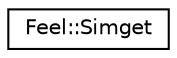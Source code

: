 digraph "Graphical Class Hierarchy"
{
 // LATEX_PDF_SIZE
  edge [fontname="Helvetica",fontsize="10",labelfontname="Helvetica",labelfontsize="10"];
  node [fontname="Helvetica",fontsize="10",shape=record];
  rankdir="LR";
  Node0 [label="Feel::Simget",height=0.2,width=0.4,color="black", fillcolor="white", style="filled",URL="$classFeel_1_1Simget.html",tooltip="Simulation Object."];
}
